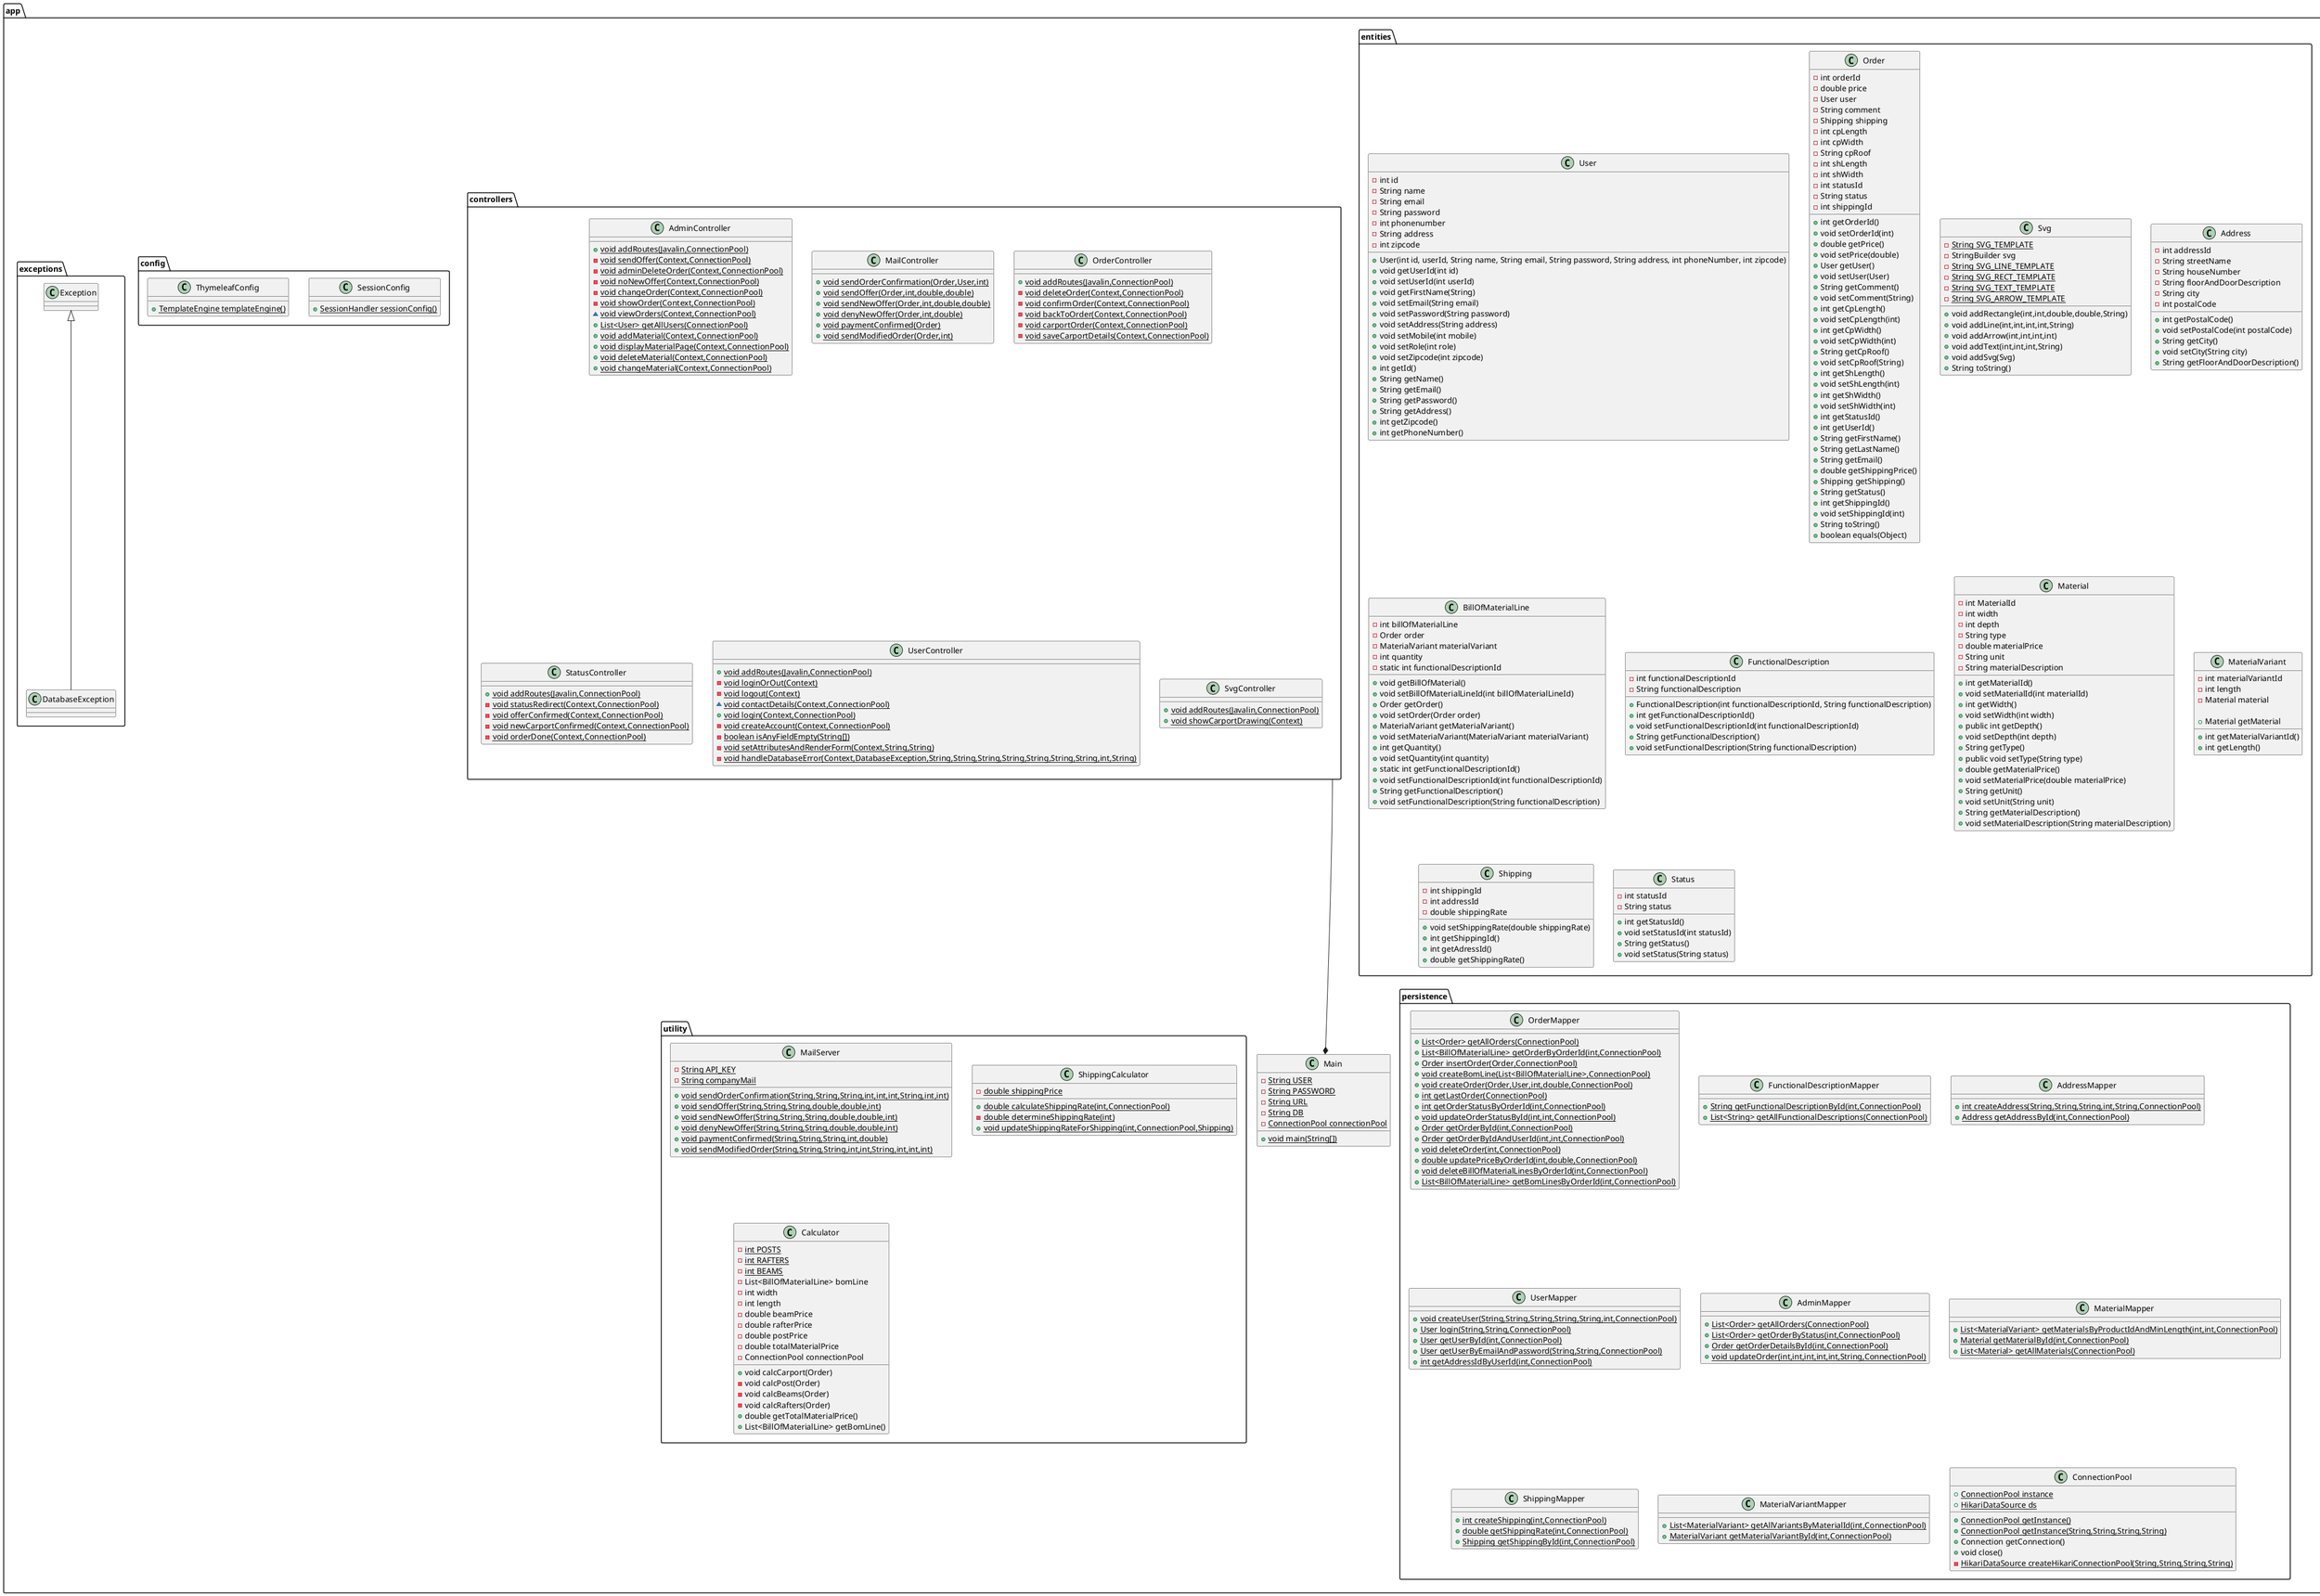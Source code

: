 @startuml
class app.Main {
- {static} String USER
- {static} String PASSWORD
- {static} String URL
- {static} String DB
- {static} ConnectionPool connectionPool
+ {static} void main(String[])
}

class app.entities.User{
    - int id
    - String name
    - String email
    - String password
    - int phonenumber
    - String address
    - int zipcode

    + User(int id, userId, String name, String email, String password, String address, int phoneNumber, int zipcode)
    + void getUserId(int id)
    + void setUserId(int userId)
    + void getFirstName(String)
    + void setEmail(String email)
    + void setPassword(String password)
    + void setAddress(String address)
    + void setMobile(int mobile)
    + void setRole(int role)
    + void setZipcode(int zipcode)
    + int getId()
    + String getName()
    + String getEmail()
    + String getPassword()
    + String getAddress()
    + int getZipcode()
    + int getPhoneNumber()

}
class app.entities.Order {
- int orderId
- double price
- User user
- String comment
- Shipping shipping
- int cpLength
- int cpWidth
- String cpRoof
- int shLength
- int shWidth
- int statusId
- String status
- int shippingId

+ int getOrderId()
+ void setOrderId(int)
+ double getPrice()
+ void setPrice(double)
+ User getUser()
+ void setUser(User)
+ String getComment()
+ void setComment(String)
+ int getCpLength()
+ void setCpLength(int)
+ int getCpWidth()
+ void setCpWidth(int)
+ String getCpRoof()
+ void setCpRoof(String)
+ int getShLength()
+ void setShLength(int)
+ int getShWidth()
+ void setShWidth(int)
+ int getStatusId()
+ int getUserId()
+ String getFirstName()
+ String getLastName()
+ String getEmail()
+ double getShippingPrice()
+ Shipping getShipping()
+ String getStatus()
+ int getShippingId()
+ void setShippingId(int)
+ String toString()
+ boolean equals(Object)
}
class app.entities.Svg {
- {static} String SVG_TEMPLATE
- StringBuilder svg
- {static} String SVG_LINE_TEMPLATE
- {static} String SVG_RECT_TEMPLATE
- {static} String SVG_TEXT_TEMPLATE
- {static} String SVG_ARROW_TEMPLATE
+ void addRectangle(int,int,double,double,String)
+ void addLine(int,int,int,int,String)
+ void addArrow(int,int,int,int)
+ void addText(int,int,int,String)
+ void addSvg(Svg)
+ String toString()
}

class app.entities.Address{
- int addressId
- String streetName
- String houseNumber
- String floorAndDoorDescription
- String city
- int postalCode

+ int getPostalCode()
+ void setPostalCode(int postalCode)
+ String getCity()
+ void setCity(String city)
+ String getFloorAndDoorDescription()

}

class app.entities.BillOfMaterialLine{
- int billOfMaterialLine
- Order order
- MaterialVariant materialVariant
- int quantity
- static int functionalDescriptionId

+ void getBillOfMaterial()
+ void setBillOfMaterialLineId(int billOfMaterialLineId)
+ Order getOrder()
+ void setOrder(Order order)
+ MaterialVariant getMaterialVariant()
+ void setMaterialVariant(MaterialVariant materialVariant)
+ int getQuantity()
+ void setQuantity(int quantity)
+ static int getFunctionalDescriptionId()
+ void setFunctionalDescriptionId(int functionalDescriptionId)
+ String getFunctionalDescription()
+ void setFunctionalDescription(String functionalDescription)
}

class app.entities.FunctionalDescription{
- int functionalDescriptionId
- String functionalDescription

+ FunctionalDescription(int functionalDescriptionId, String functionalDescription)
+ int getFunctionalDescriptionId()
+ void setFunctionalDescriptionId(int functionalDescriptionId)
+ String getFunctionalDescription()
+ void setFunctionalDescription(String functionalDescription)

}

class app.entities.Material{
- int MaterialId
- int width
- int depth
- String type
- double materialPrice
- String unit
- String materialDescription

+ int getMaterialId()
+ void setMaterialId(int materialId)
+ int getWidth()
+ void setWidth(int width)
+ public int getDepth()
+ void setDepth(int depth)
+ String getType()
+ public void setType(String type)
+ double getMaterialPrice()
+ void setMaterialPrice(double materialPrice)
+  String getUnit()
+ void setUnit(String unit)
+ String getMaterialDescription()
+ void setMaterialDescription(String materialDescription)
}

class app.entities.MaterialVariant{
- int materialVariantId
- int length
- Material material

+ int getMaterialVariantId()
+ int getLength()
+ Material getMaterial
}


class app.entities.Shipping{
- int shippingId
- int addressId
- double shippingRate

+ void setShippingRate(double shippingRate)
+ int getShippingId()
+ int getAdressId()
+  double getShippingRate()

}

class app.entities.Status{
- int statusId
- String status

+ int getStatusId()
+ void setStatusId(int statusId)
+ String getStatus()
+ void setStatus(String status)

}

class app.controllers.AdminController {
+ {static} void addRoutes(Javalin,ConnectionPool)
- {static} void sendOffer(Context,ConnectionPool)
- {static} void adminDeleteOrder(Context,ConnectionPool)
- {static} void noNewOffer(Context,ConnectionPool)
- {static} void changeOrder(Context,ConnectionPool)
- {static} void showOrder(Context,ConnectionPool)
~ {static} void viewOrders(Context,ConnectionPool)
+ {static} List<User> getAllUsers(ConnectionPool)
+ {static} void addMaterial(Context,ConnectionPool)
+ {static} void displayMaterialPage(Context,ConnectionPool)
+ {static} void deleteMaterial(Context,ConnectionPool)
+ {static} void changeMaterial(Context,ConnectionPool)
}

class app.controllers.MailController {
+ {static} void sendOrderConfirmation(Order,User,int)
+ {static} void sendOffer(Order,int,double,double)
+ {static} void sendNewOffer(Order,int,double,double)
+ {static} void denyNewOffer(Order,int,double)
+ {static} void paymentConfirmed(Order)
+ {static} void sendModifiedOrder(Order,int)
}

class app.controllers.OrderController {
+ {static} void addRoutes(Javalin,ConnectionPool)
- {static} void deleteOrder(Context,ConnectionPool)
- {static} void confirmOrder(Context,ConnectionPool)
- {static} void backToOrder(Context,ConnectionPool)
- {static} void carportOrder(Context,ConnectionPool)
- {static} void saveCarportDetails(Context,ConnectionPool)
}

class app.controllers.StatusController {
+ {static} void addRoutes(Javalin,ConnectionPool)
- {static} void statusRedirect(Context,ConnectionPool)
- {static} void offerConfirmed(Context,ConnectionPool)
- {static} void newCarportConfirmed(Context,ConnectionPool)
- {static} void orderDone(Context,ConnectionPool)
}

class app.controllers.UserController {
+ {static} void addRoutes(Javalin,ConnectionPool)
- {static} void loginOrOut(Context)
- {static} void logout(Context)
~ {static} void contactDetails(Context,ConnectionPool)
+ {static} void login(Context,ConnectionPool)
- {static} void createAccount(Context,ConnectionPool)
- {static} boolean isAnyFieldEmpty(String[])
- {static} void setAttributesAndRenderForm(Context,String,String)
- {static} void handleDatabaseError(Context,DatabaseException,String,String,String,String,String,String,String,int,String)
}

class app.controllers.SvgController {
+ {static} void addRoutes(Javalin,ConnectionPool)
+ {static} void showCarportDrawing(Context)
}

class app.config.SessionConfig {
+ {static} SessionHandler sessionConfig()
}

class app.config.ThymeleafConfig {
+ {static} TemplateEngine templateEngine()
}
class app.exceptions.DatabaseException {
}


app.exceptions.Exception <|-- app.exceptions.DatabaseException

class app.persistence.OrderMapper {
+ {static} List<Order> getAllOrders(ConnectionPool)
+ {static} List<BillOfMaterialLine> getOrderByOrderId(int,ConnectionPool)
+ {static} Order insertOrder(Order,ConnectionPool)
+ {static} void createBomLine(List<BillOfMaterialLine>,ConnectionPool)
+ {static} void createOrder(Order,User,int,double,ConnectionPool)
+ {static} int getLastOrder(ConnectionPool)
+ {static} int getOrderStatusByOrderId(int,ConnectionPool)
+ {static} void updateOrderStatusById(int,int,ConnectionPool)
+ {static} Order getOrderById(int,ConnectionPool)
+ {static} Order getOrderByIdAndUserId(int,int,ConnectionPool)
+ {static} void deleteOrder(int,ConnectionPool)
+ {static} double updatePriceByOrderId(int,double,ConnectionPool)
+ {static} void deleteBillOfMaterialLinesByOrderId(int,ConnectionPool)
+ {static} List<BillOfMaterialLine> getBomLinesByOrderId(int,ConnectionPool)
}

class app.persistence.FunctionalDescriptionMapper {
+ {static} String getFunctionalDescriptionById(int,ConnectionPool)
+ {static} List<String> getAllFunctionalDescriptions(ConnectionPool)
}

class app.persistence.AddressMapper {
+ {static} int createAddress(String,String,String,int,String,ConnectionPool)
+ {static} Address getAddressById(int,ConnectionPool)
}

class app.persistence.UserMapper {
+ {static} void createUser(String,String,String,String,String,int,ConnectionPool)
+ {static} User login(String,String,ConnectionPool)
+ {static} User getUserById(int,ConnectionPool)
+ {static} User getUserByEmailAndPassword(String,String,ConnectionPool)
+ {static} int getAddressIdByUserId(int,ConnectionPool)
}

class app.persistence.AdminMapper {
+ {static} List<Order> getAllOrders(ConnectionPool)
+ {static} List<Order> getOrderByStatus(int,ConnectionPool)
+ {static} Order getOrderDetailsById(int,ConnectionPool)
+ {static} void updateOrder(int,int,int,int,int,String,ConnectionPool)
}

class app.persistence.MaterialMapper {
+ {static} List<MaterialVariant> getMaterialsByProductIdAndMinLength(int,int,ConnectionPool)
+ {static} Material getMaterialById(int,ConnectionPool)
+ {static} List<Material> getAllMaterials(ConnectionPool)
}

class app.persistence.ShippingMapper {
+ {static} int createShipping(int,ConnectionPool)
+ {static} double getShippingRate(int,ConnectionPool)
+ {static} Shipping getShippingById(int,ConnectionPool)
}

class app.persistence.MaterialVariantMapper {
+ {static} List<MaterialVariant> getAllVariantsByMaterialId(int,ConnectionPool)
+ {static} MaterialVariant getMaterialVariantById(int,ConnectionPool)
}

class app.persistence.ConnectionPool {
+ {static} ConnectionPool instance
+ {static} HikariDataSource ds
+ {static} ConnectionPool getInstance()
+ {static} ConnectionPool getInstance(String,String,String,String)
+ Connection getConnection()
+ void close()
- {static} HikariDataSource createHikariConnectionPool(String,String,String,String)
}


class app.utility.MailServer {
- {static} String API_KEY
- {static} String companyMail
+ {static} void sendOrderConfirmation(String,String,String,int,int,int,String,int,int)
+ {static} void sendOffer(String,String,String,double,double,int)
+ {static} void sendNewOffer(String,String,String,double,double,int)
+ {static} void denyNewOffer(String,String,String,double,double,int)
+ {static} void paymentConfirmed(String,String,String,int,double)
+ {static} void sendModifiedOrder(String,String,String,int,int,String,int,int,int)
}


class app.utility.ShippingCalculator {
- {static} double shippingPrice
+ {static} double calculateShippingRate(int,ConnectionPool)
- {static} double determineShippingRate(int)
+ {static} void updateShippingRateForShipping(int,ConnectionPool,Shipping)
}


class app.utility.Calculator {
- {static} int POSTS
- {static} int RAFTERS
- {static} int BEAMS
- List<BillOfMaterialLine> bomLine
- int width
- int length
- double beamPrice
- double rafterPrice
- double postPrice
- double totalMaterialPrice
- ConnectionPool connectionPool
+ void calcCarport(Order)
- void calcPost(Order)
- void calcBeams(Order)
- void calcRafters(Order)
+ double getTotalMaterialPrice()
+ List<BillOfMaterialLine> getBomLine()
}

controllers ----* Main


@enduml